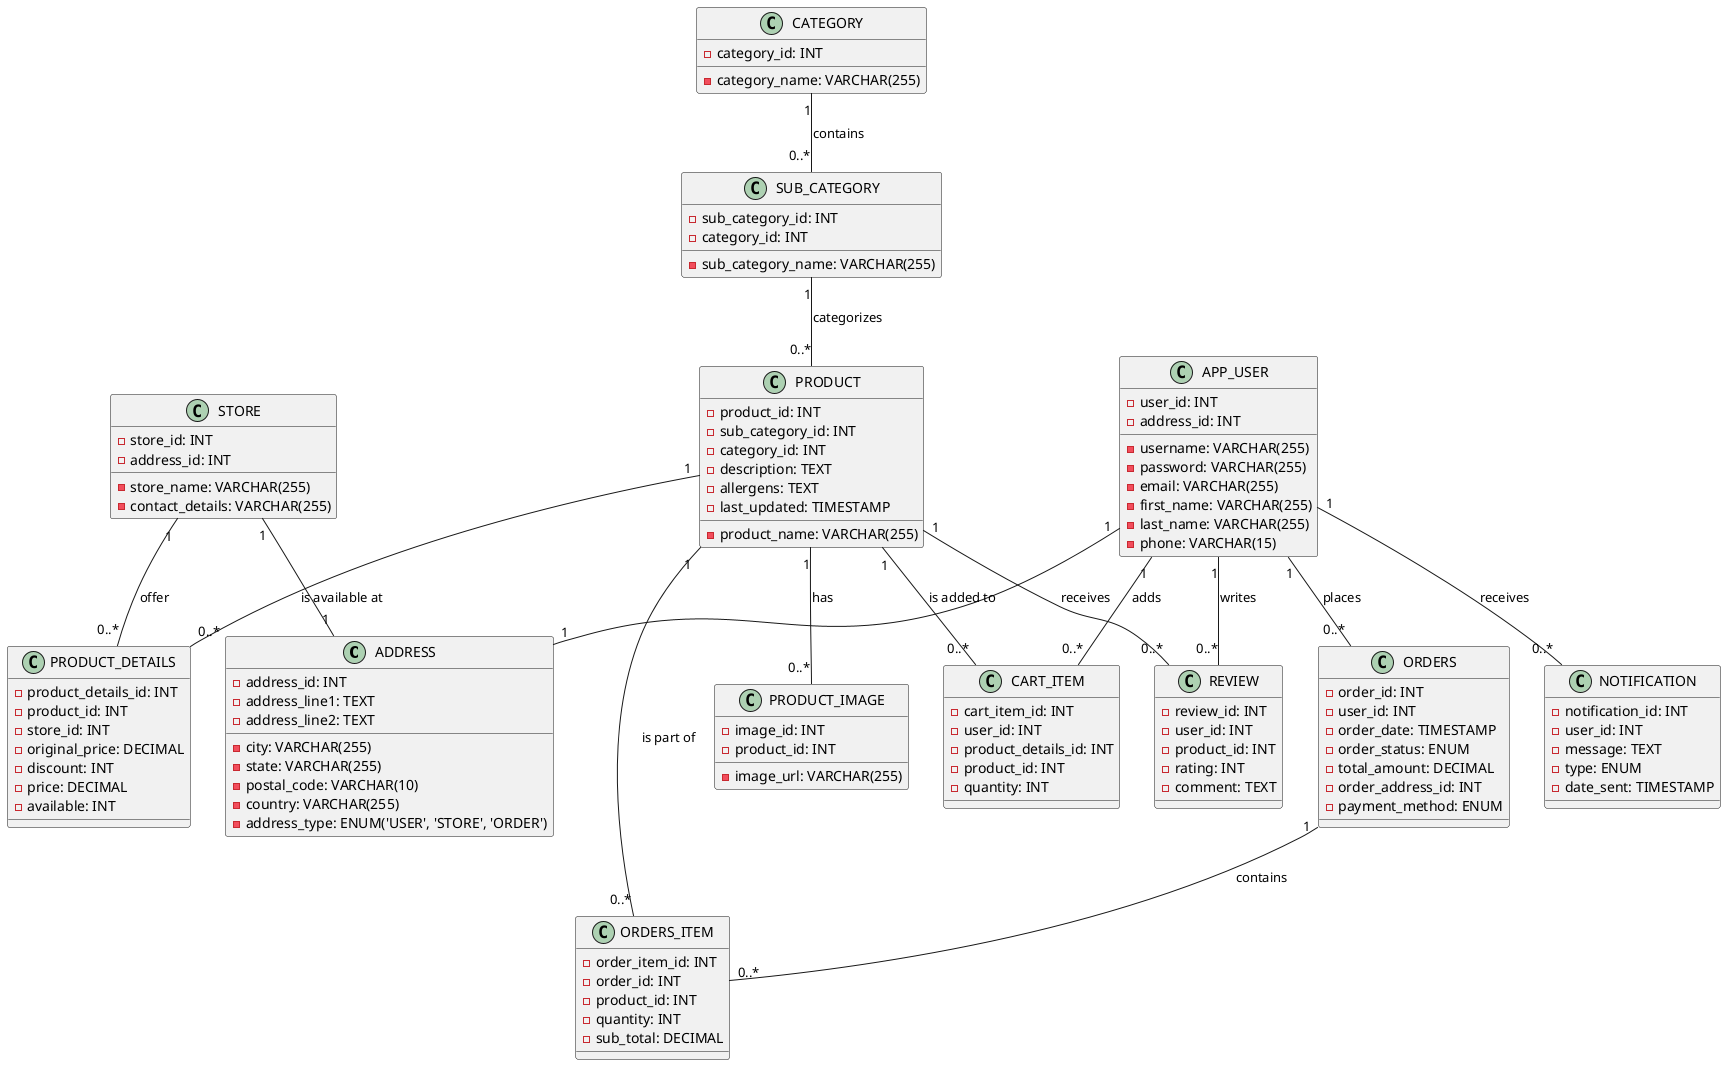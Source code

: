 @startuml

class ADDRESS {
    - address_id: INT
    - address_line1: TEXT
    - address_line2: TEXT
    - city: VARCHAR(255)
    - state: VARCHAR(255)
    - postal_code: VARCHAR(10)
    - country: VARCHAR(255)
    - address_type: ENUM('USER', 'STORE', 'ORDER')
}



class CATEGORY {
    - category_id: INT
    - category_name: VARCHAR(255)
}



class SUB_CATEGORY {
    - sub_category_id: INT
    - sub_category_name: VARCHAR(255)
    - category_id: INT
}



class PRODUCT {
    - product_id: INT
    - product_name: VARCHAR(255)
    - sub_category_id: INT
    - category_id: INT
    - description: TEXT
    - allergens: TEXT
    - last_updated: TIMESTAMP
}



class PRODUCT_IMAGE {
    - image_id: INT
    - product_id: INT
    - image_url: VARCHAR(255)
}



class STORE {
    - store_id: INT
    - store_name: VARCHAR(255)
    - address_id: INT
    - contact_details: VARCHAR(255)
}



class APP_USER {
    - user_id: INT
    - username: VARCHAR(255)
    - password: VARCHAR(255)
    - email: VARCHAR(255)
    - first_name: VARCHAR(255)
    - last_name: VARCHAR(255)
    - phone: VARCHAR(15)
    - address_id: INT
}



class REVIEW {
    - review_id: INT
    - user_id: INT
    - product_id: INT
    - rating: INT
    - comment: TEXT
}



class ORDERS {
    - order_id: INT
    - user_id: INT
    - order_date: TIMESTAMP
    - order_status: ENUM
    - total_amount: DECIMAL
    - order_address_id: INT
    - payment_method: ENUM
}



class ORDERS_ITEM {
    - order_item_id: INT
    - order_id: INT
    - product_id: INT
    - quantity: INT
    - sub_total: DECIMAL
}



class NOTIFICATION {
    - notification_id: INT
    - user_id: INT
    - message: TEXT
    - type: ENUM
    - date_sent: TIMESTAMP
}



class CART_ITEM {
    - cart_item_id: INT
    - user_id: INT
    - product_details_id: INT
    - product_id: INT
    - quantity: INT
}



class PRODUCT_DETAILS {
    - product_details_id: INT
    - product_id: INT
    - store_id: INT
    - original_price: DECIMAL
    - discount: INT
    - price: DECIMAL
    - available: INT
}



CATEGORY "1" -- "0..*" SUB_CATEGORY: contains
SUB_CATEGORY "1" -- "0..*" PRODUCT: categorizes
PRODUCT "1" -- "0..*" PRODUCT_IMAGE: has
STORE "1" -- "1" ADDRESS
APP_USER "1" -- "1" ADDRESS
APP_USER "1" -- "0..*" REVIEW: writes
PRODUCT "1" -- "0..*" REVIEW: receives
APP_USER "1" -- "0..*" ORDERS: places
ORDERS "1" -- "0..*" ORDERS_ITEM: contains
PRODUCT "1" -- "0..*" ORDERS_ITEM: is part of
APP_USER "1" -- "0..*" NOTIFICATION: receives
APP_USER "1" -- "0..*" CART_ITEM: adds
PRODUCT "1" -- "0..*" CART_ITEM: is added to
PRODUCT "1" -- "0..*" PRODUCT_DETAILS: is available at
STORE "1" -- "0..*" PRODUCT_DETAILS: offer

@enduml
